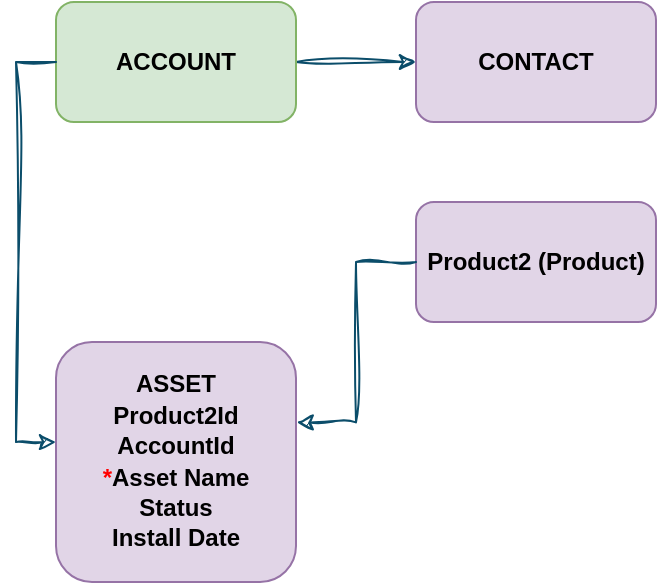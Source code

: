 <mxfile version="24.7.8">
  <diagram name="Página-1" id="uDUT3QtDwANza4O4jUTt">
    <mxGraphModel dx="1562" dy="845" grid="1" gridSize="10" guides="1" tooltips="1" connect="1" arrows="1" fold="1" page="1" pageScale="1" pageWidth="827" pageHeight="1169" math="0" shadow="0">
      <root>
        <mxCell id="0" />
        <mxCell id="1" parent="0" />
        <mxCell id="CNpcPZaQXqpnBb1YufuF-11" style="edgeStyle=orthogonalEdgeStyle;rounded=0;sketch=1;hachureGap=4;jiggle=2;curveFitting=1;orthogonalLoop=1;jettySize=auto;html=1;entryX=0;entryY=0.5;entryDx=0;entryDy=0;strokeColor=#0B4D6A;fontFamily=Architects Daughter;fontSource=https%3A%2F%2Ffonts.googleapis.com%2Fcss%3Ffamily%3DArchitects%2BDaughter;" edge="1" parent="1" source="CNpcPZaQXqpnBb1YufuF-5" target="CNpcPZaQXqpnBb1YufuF-6">
          <mxGeometry relative="1" as="geometry" />
        </mxCell>
        <mxCell id="CNpcPZaQXqpnBb1YufuF-5" value="&lt;b&gt;&lt;font face=&quot;Helvetica&quot;&gt;ACCOUNT&lt;/font&gt;&lt;/b&gt;" style="rounded=1;whiteSpace=wrap;html=1;hachureGap=4;strokeColor=#82b366;fontFamily=Architects Daughter;fontSource=https%3A%2F%2Ffonts.googleapis.com%2Fcss%3Ffamily%3DArchitects%2BDaughter;fillColor=#d5e8d4;" vertex="1" parent="1">
          <mxGeometry x="60" y="30" width="120" height="60" as="geometry" />
        </mxCell>
        <mxCell id="CNpcPZaQXqpnBb1YufuF-6" value="&lt;b&gt;&lt;font face=&quot;Helvetica&quot;&gt;CONTACT&lt;/font&gt;&lt;/b&gt;" style="rounded=1;whiteSpace=wrap;html=1;hachureGap=4;strokeColor=#9673a6;fontFamily=Architects Daughter;fontSource=https%3A%2F%2Ffonts.googleapis.com%2Fcss%3Ffamily%3DArchitects%2BDaughter;fillColor=#e1d5e7;" vertex="1" parent="1">
          <mxGeometry x="240" y="30" width="120" height="60" as="geometry" />
        </mxCell>
        <mxCell id="CNpcPZaQXqpnBb1YufuF-7" value="&lt;b&gt;&lt;font style=&quot;font-size: 12px;&quot; face=&quot;Helvetica&quot;&gt;Product2 (Product)&lt;/font&gt;&lt;/b&gt;" style="rounded=1;whiteSpace=wrap;html=1;hachureGap=4;strokeColor=#9673a6;fontFamily=Architects Daughter;fontSource=https%3A%2F%2Ffonts.googleapis.com%2Fcss%3Ffamily%3DArchitects%2BDaughter;fillColor=#e1d5e7;" vertex="1" parent="1">
          <mxGeometry x="240" y="130" width="120" height="60" as="geometry" />
        </mxCell>
        <mxCell id="CNpcPZaQXqpnBb1YufuF-8" value="&lt;b&gt;&lt;font style=&quot;font-size: 12px;&quot; face=&quot;Helvetica&quot;&gt;ASSET&lt;/font&gt;&lt;/b&gt;&lt;div&gt;&lt;font style=&quot;&quot; face=&quot;Helvetica&quot;&gt;&lt;b&gt;Product2Id&lt;/b&gt;&lt;br&gt;&lt;/font&gt;&lt;/div&gt;&lt;div&gt;&lt;font style=&quot;&quot; face=&quot;Helvetica&quot;&gt;&lt;b&gt;AccountId&lt;/b&gt;&lt;br&gt;&lt;/font&gt;&lt;/div&gt;&lt;div&gt;&lt;font style=&quot;&quot; face=&quot;Helvetica&quot;&gt;&lt;b&gt;&lt;font color=&quot;#ff0000&quot;&gt;*&lt;/font&gt;Asset Name&lt;/b&gt;&lt;/font&gt;&lt;/div&gt;&lt;div&gt;&lt;font style=&quot;&quot; face=&quot;Helvetica&quot;&gt;&lt;b&gt;Status&lt;/b&gt;&lt;/font&gt;&lt;/div&gt;&lt;div&gt;&lt;font style=&quot;&quot; face=&quot;Helvetica&quot;&gt;&lt;b&gt;Install Date&lt;/b&gt;&lt;/font&gt;&lt;/div&gt;" style="rounded=1;whiteSpace=wrap;html=1;hachureGap=4;strokeColor=#9673a6;fontFamily=Architects Daughter;fontSource=https%3A%2F%2Ffonts.googleapis.com%2Fcss%3Ffamily%3DArchitects%2BDaughter;fillColor=#e1d5e7;" vertex="1" parent="1">
          <mxGeometry x="60" y="200" width="120" height="120" as="geometry" />
        </mxCell>
        <mxCell id="CNpcPZaQXqpnBb1YufuF-9" style="edgeStyle=orthogonalEdgeStyle;rounded=0;sketch=1;hachureGap=4;jiggle=2;curveFitting=1;orthogonalLoop=1;jettySize=auto;html=1;entryX=1.003;entryY=0.335;entryDx=0;entryDy=0;entryPerimeter=0;strokeColor=#0B4D6A;fontFamily=Architects Daughter;fontSource=https%3A%2F%2Ffonts.googleapis.com%2Fcss%3Ffamily%3DArchitects%2BDaughter;" edge="1" parent="1" source="CNpcPZaQXqpnBb1YufuF-7" target="CNpcPZaQXqpnBb1YufuF-8">
          <mxGeometry relative="1" as="geometry" />
        </mxCell>
        <mxCell id="CNpcPZaQXqpnBb1YufuF-10" style="edgeStyle=orthogonalEdgeStyle;rounded=0;sketch=1;hachureGap=4;jiggle=2;curveFitting=1;orthogonalLoop=1;jettySize=auto;html=1;exitX=0;exitY=0.5;exitDx=0;exitDy=0;entryX=0;entryY=0.417;entryDx=0;entryDy=0;entryPerimeter=0;strokeColor=#0B4D6A;fontFamily=Architects Daughter;fontSource=https%3A%2F%2Ffonts.googleapis.com%2Fcss%3Ffamily%3DArchitects%2BDaughter;" edge="1" parent="1" source="CNpcPZaQXqpnBb1YufuF-5" target="CNpcPZaQXqpnBb1YufuF-8">
          <mxGeometry relative="1" as="geometry" />
        </mxCell>
      </root>
    </mxGraphModel>
  </diagram>
</mxfile>
